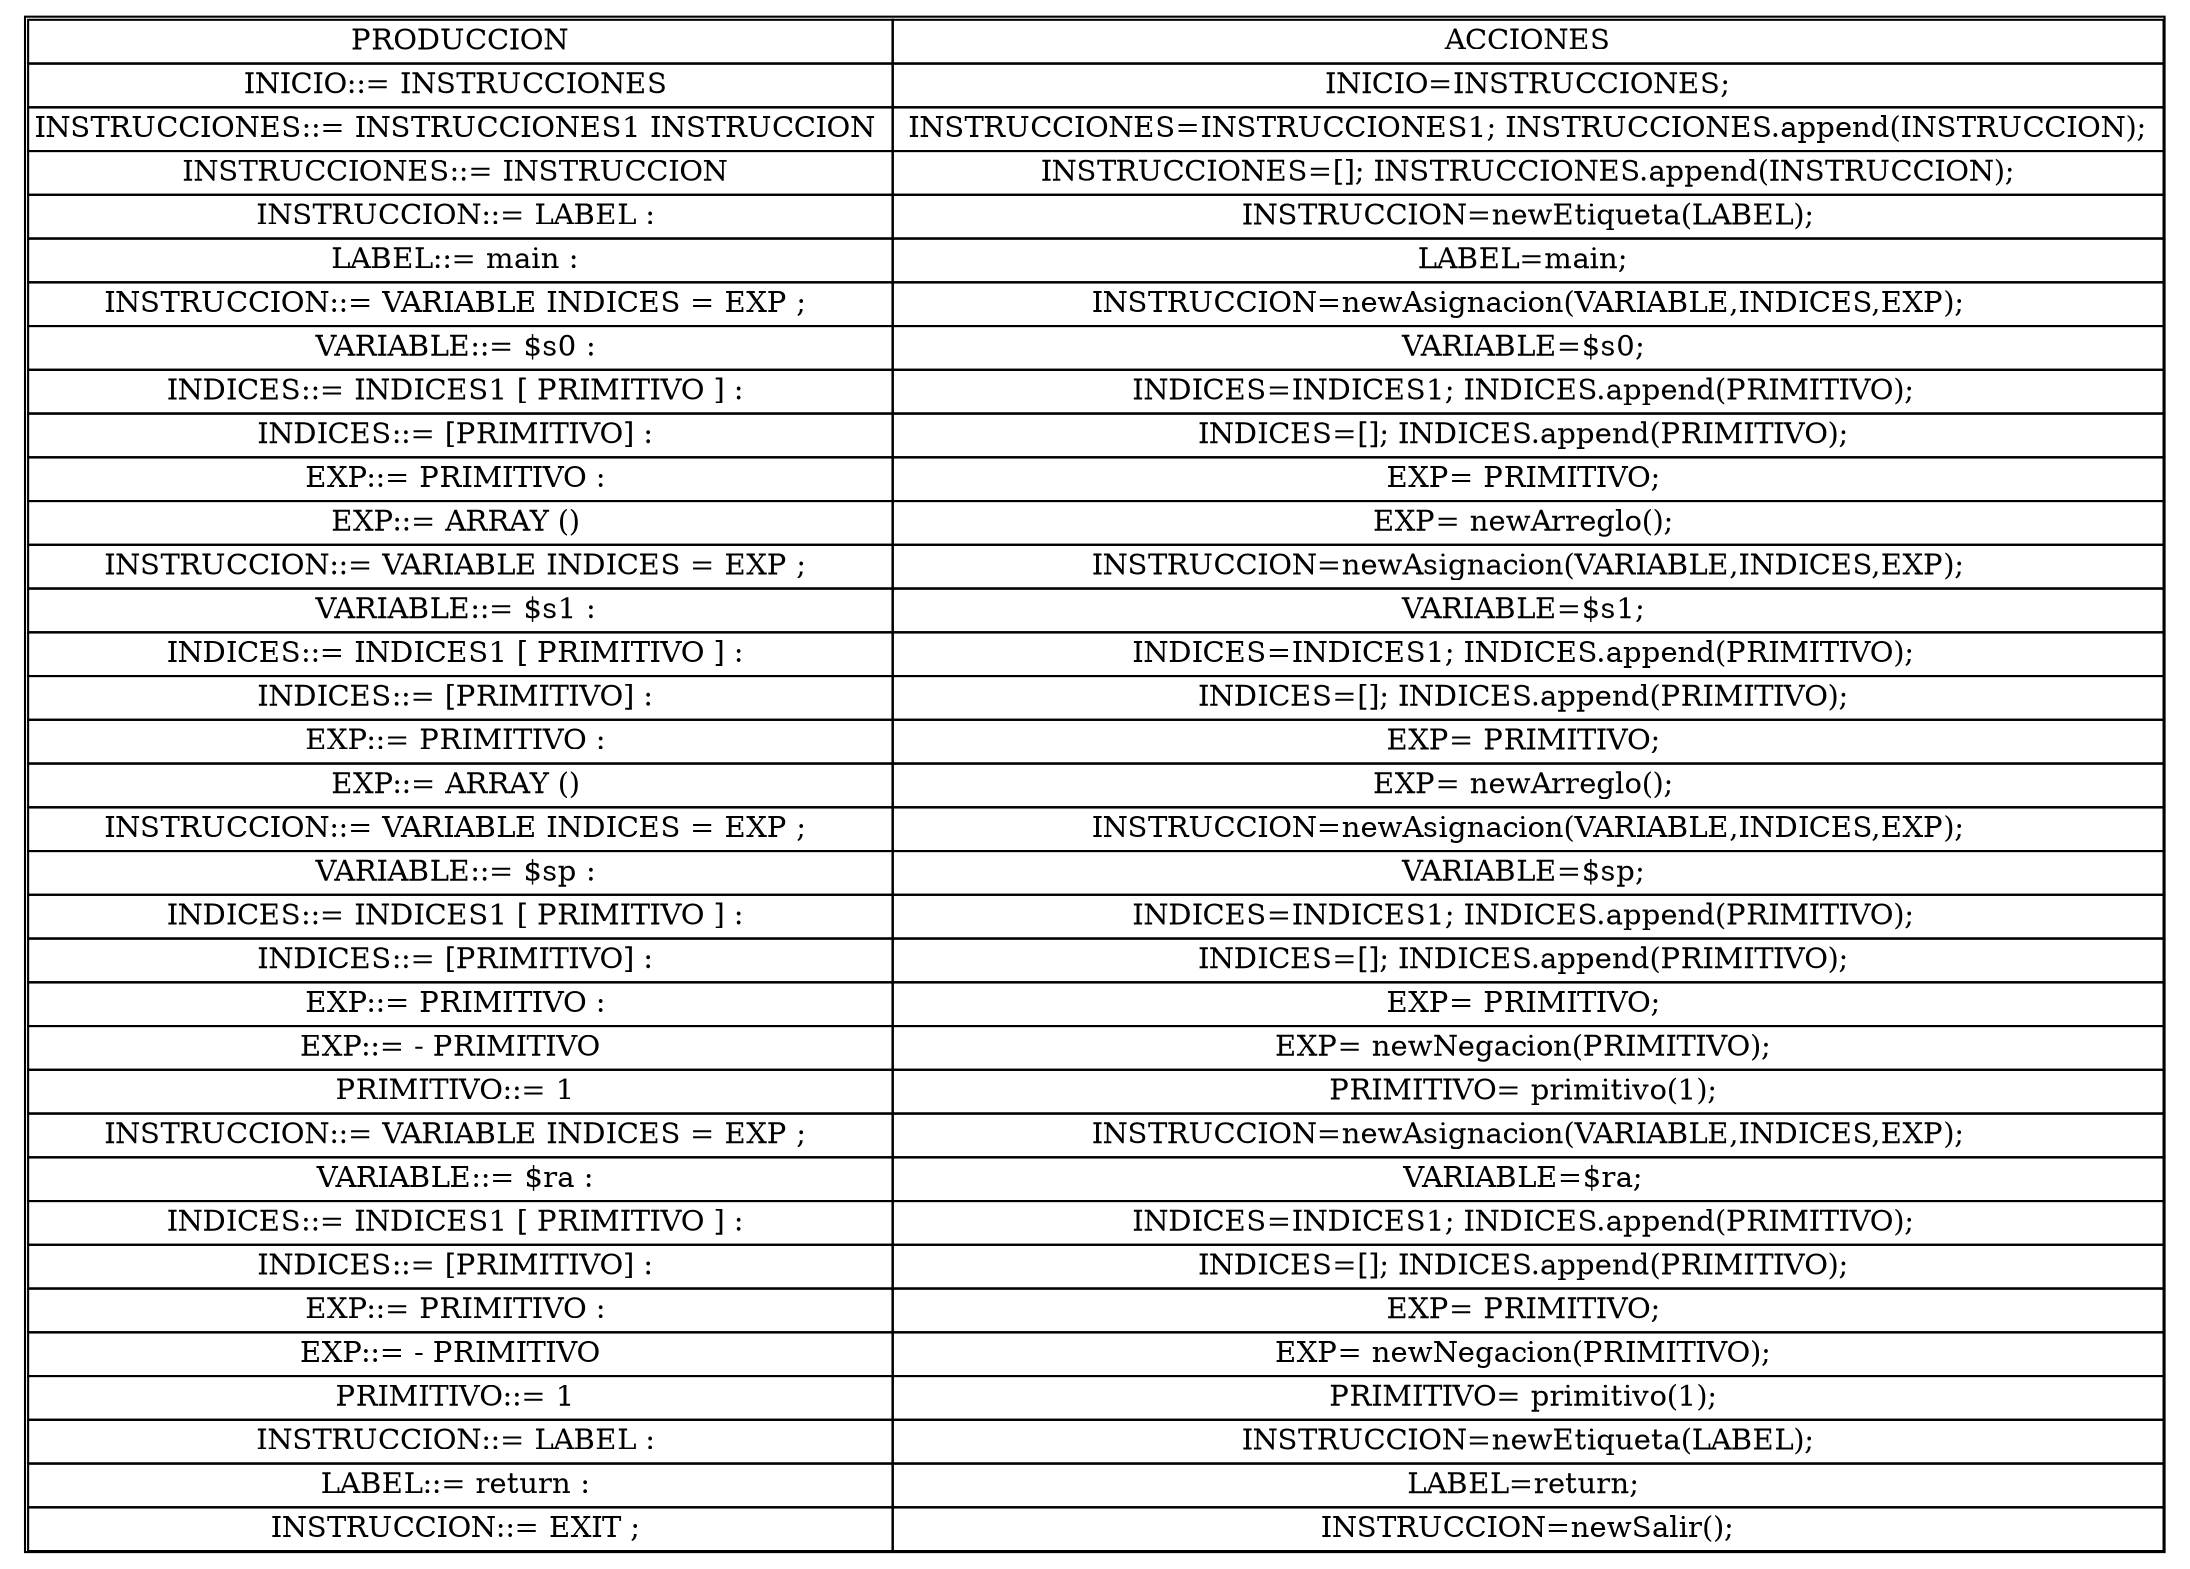digraph {
node0 [    shape=plaintext
    label=<

      <table cellspacing='0'>
      <tr><td>PRODUCCION</td><td>ACCIONES</td></tr>
<tr><td>INICIO::= INSTRUCCIONES </td><td> INICIO=INSTRUCCIONES; </td></tr>
<tr><td>INSTRUCCIONES::= INSTRUCCIONES1 INSTRUCCION </td><td> INSTRUCCIONES=INSTRUCCIONES1; INSTRUCCIONES.append(INSTRUCCION); </td></tr>
<tr><td>INSTRUCCIONES::= INSTRUCCION </td><td> INSTRUCCIONES=[]; INSTRUCCIONES.append(INSTRUCCION); </td></tr>
<tr><td>INSTRUCCION::= LABEL : </td><td> INSTRUCCION=newEtiqueta(LABEL); </td></tr>
<tr><td>LABEL::= main : </td><td> LABEL=main;  </td></tr>
<tr><td>INSTRUCCION::= VARIABLE INDICES = EXP ; </td><td> INSTRUCCION=newAsignacion(VARIABLE,INDICES,EXP); </td></tr>
<tr><td>VARIABLE::= $s0 : </td><td> VARIABLE=$s0;  </td></tr>
<tr><td>INDICES::= INDICES1 [ PRIMITIVO ] : </td><td> INDICES=INDICES1; INDICES.append(PRIMITIVO);  </td></tr>
<tr><td>INDICES::= [PRIMITIVO] : </td><td> INDICES=[]; INDICES.append(PRIMITIVO);  </td></tr>
<tr><td>EXP::= PRIMITIVO : </td><td> EXP= PRIMITIVO;  </td></tr>
<tr><td>EXP::= ARRAY () </td><td> EXP= newArreglo();  </td></tr>
<tr><td>INSTRUCCION::= VARIABLE INDICES = EXP ; </td><td> INSTRUCCION=newAsignacion(VARIABLE,INDICES,EXP); </td></tr>
<tr><td>VARIABLE::= $s1 : </td><td> VARIABLE=$s1;  </td></tr>
<tr><td>INDICES::= INDICES1 [ PRIMITIVO ] : </td><td> INDICES=INDICES1; INDICES.append(PRIMITIVO);  </td></tr>
<tr><td>INDICES::= [PRIMITIVO] : </td><td> INDICES=[]; INDICES.append(PRIMITIVO);  </td></tr>
<tr><td>EXP::= PRIMITIVO : </td><td> EXP= PRIMITIVO;  </td></tr>
<tr><td>EXP::= ARRAY () </td><td> EXP= newArreglo();  </td></tr>
<tr><td>INSTRUCCION::= VARIABLE INDICES = EXP ; </td><td> INSTRUCCION=newAsignacion(VARIABLE,INDICES,EXP); </td></tr>
<tr><td>VARIABLE::= $sp : </td><td> VARIABLE=$sp;  </td></tr>
<tr><td>INDICES::= INDICES1 [ PRIMITIVO ] : </td><td> INDICES=INDICES1; INDICES.append(PRIMITIVO);  </td></tr>
<tr><td>INDICES::= [PRIMITIVO] : </td><td> INDICES=[]; INDICES.append(PRIMITIVO);  </td></tr>
<tr><td>EXP::= PRIMITIVO : </td><td> EXP= PRIMITIVO;  </td></tr>
<tr><td>EXP::= - PRIMITIVO  </td><td> EXP= newNegacion(PRIMITIVO);  </td></tr>

<tr><td>PRIMITIVO::= 1 </td><td> PRIMITIVO= primitivo(1);  </td></tr>
<tr><td>INSTRUCCION::= VARIABLE INDICES = EXP ; </td><td> INSTRUCCION=newAsignacion(VARIABLE,INDICES,EXP); </td></tr>
<tr><td>VARIABLE::= $ra : </td><td> VARIABLE=$ra;  </td></tr>
<tr><td>INDICES::= INDICES1 [ PRIMITIVO ] : </td><td> INDICES=INDICES1; INDICES.append(PRIMITIVO);  </td></tr>
<tr><td>INDICES::= [PRIMITIVO] : </td><td> INDICES=[]; INDICES.append(PRIMITIVO);  </td></tr>
<tr><td>EXP::= PRIMITIVO : </td><td> EXP= PRIMITIVO;  </td></tr>
<tr><td>EXP::= - PRIMITIVO  </td><td> EXP= newNegacion(PRIMITIVO);  </td></tr>

<tr><td>PRIMITIVO::= 1 </td><td> PRIMITIVO= primitivo(1);  </td></tr>
<tr><td>INSTRUCCION::= LABEL : </td><td> INSTRUCCION=newEtiqueta(LABEL); </td></tr>
<tr><td>LABEL::= return : </td><td> LABEL=return;  </td></tr>
<tr><td>INSTRUCCION::= EXIT ; </td><td> INSTRUCCION=newSalir(); </td></tr>
    </table>
>];}
